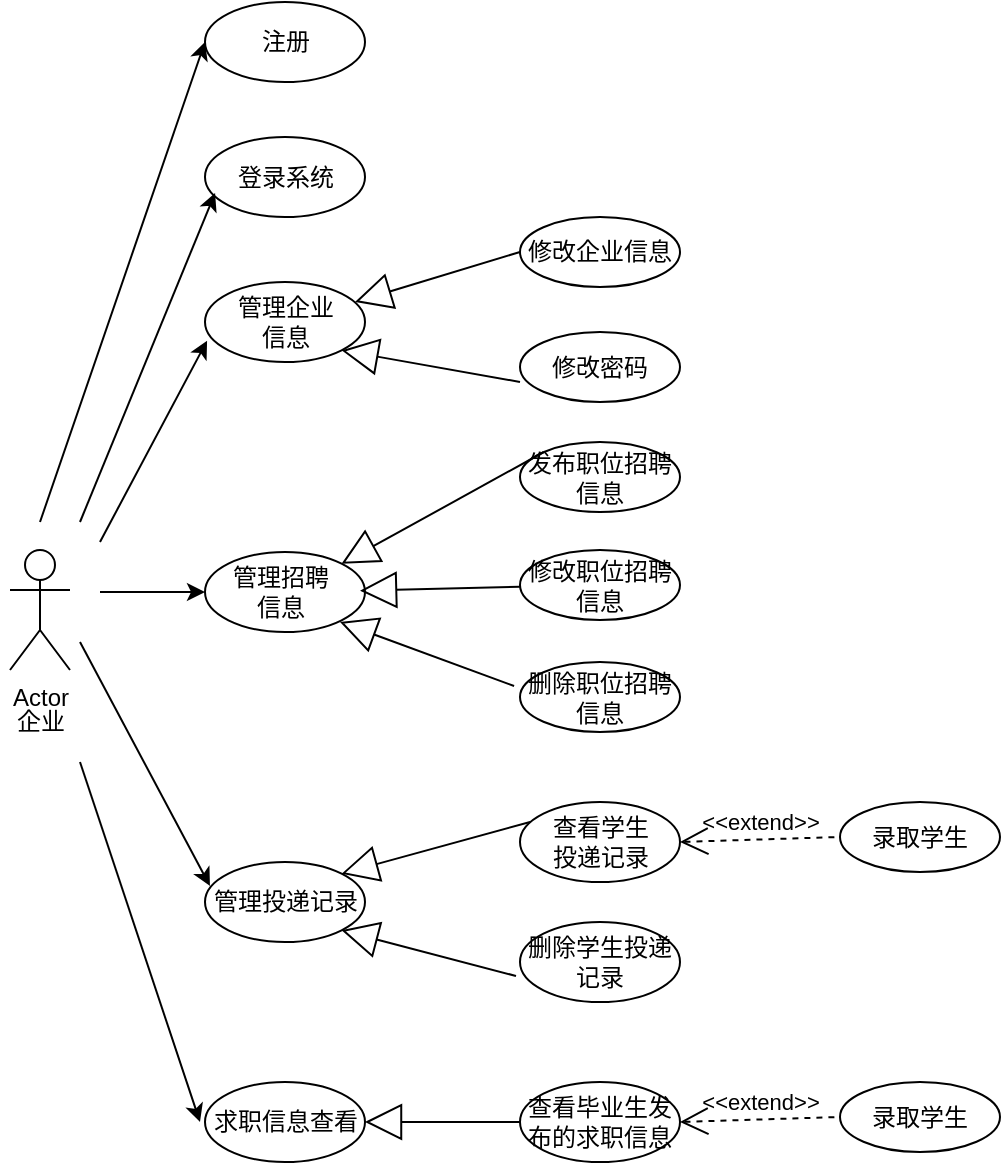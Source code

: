 <mxfile version="12.9.9" type="github"><diagram id="dtnxccVr6JzDpU-tXhTu" name="第 1 页"><mxGraphModel dx="896" dy="608" grid="1" gridSize="10" guides="1" tooltips="1" connect="1" arrows="1" fold="1" page="1" pageScale="1" pageWidth="827" pageHeight="1169" math="0" shadow="0"><root><mxCell id="0"/><mxCell id="1" parent="0"/><mxCell id="X6HEIAm4_Q4FohaTjvNK-45" value="Actor" style="shape=umlActor;verticalLabelPosition=bottom;labelBackgroundColor=#ffffff;verticalAlign=top;html=1;outlineConnect=0;" vertex="1" parent="1"><mxGeometry x="45" y="564" width="30" height="60" as="geometry"/></mxCell><mxCell id="X6HEIAm4_Q4FohaTjvNK-46" value="企业" style="text;html=1;resizable=0;autosize=1;align=center;verticalAlign=middle;points=[];fillColor=none;strokeColor=none;rounded=0;" vertex="1" parent="1"><mxGeometry x="40" y="640" width="40" height="20" as="geometry"/></mxCell><mxCell id="X6HEIAm4_Q4FohaTjvNK-47" value="" style="ellipse;whiteSpace=wrap;html=1;" vertex="1" parent="1"><mxGeometry x="142.5" y="357.5" width="80" height="40" as="geometry"/></mxCell><mxCell id="X6HEIAm4_Q4FohaTjvNK-48" value="" style="ellipse;whiteSpace=wrap;html=1;" vertex="1" parent="1"><mxGeometry x="142.5" y="430" width="80" height="40" as="geometry"/></mxCell><mxCell id="X6HEIAm4_Q4FohaTjvNK-49" value="" style="ellipse;whiteSpace=wrap;html=1;" vertex="1" parent="1"><mxGeometry x="142.5" y="565" width="80" height="40" as="geometry"/></mxCell><mxCell id="X6HEIAm4_Q4FohaTjvNK-51" value="登录系统" style="text;html=1;strokeColor=none;fillColor=none;align=center;verticalAlign=middle;whiteSpace=wrap;rounded=0;" vertex="1" parent="1"><mxGeometry x="157.5" y="367.5" width="50" height="20" as="geometry"/></mxCell><mxCell id="X6HEIAm4_Q4FohaTjvNK-53" value="" style="ellipse;whiteSpace=wrap;html=1;" vertex="1" parent="1"><mxGeometry x="300" y="690" width="80" height="40" as="geometry"/></mxCell><mxCell id="X6HEIAm4_Q4FohaTjvNK-54" value="管理企业信息" style="text;html=1;strokeColor=none;fillColor=none;align=center;verticalAlign=middle;whiteSpace=wrap;rounded=0;" vertex="1" parent="1"><mxGeometry x="152.5" y="440" width="60" height="20" as="geometry"/></mxCell><mxCell id="X6HEIAm4_Q4FohaTjvNK-55" value="" style="endArrow=classic;html=1;entryX=0.013;entryY=0.733;entryDx=0;entryDy=0;entryPerimeter=0;" edge="1" parent="1" target="X6HEIAm4_Q4FohaTjvNK-48"><mxGeometry width="50" height="50" relative="1" as="geometry"><mxPoint x="90" y="560" as="sourcePoint"/><mxPoint x="130" y="540" as="targetPoint"/></mxGeometry></mxCell><mxCell id="X6HEIAm4_Q4FohaTjvNK-56" value="管理招聘信息" style="text;html=1;strokeColor=none;fillColor=none;align=center;verticalAlign=middle;whiteSpace=wrap;rounded=0;" vertex="1" parent="1"><mxGeometry x="152.5" y="575" width="55" height="20" as="geometry"/></mxCell><mxCell id="X6HEIAm4_Q4FohaTjvNK-57" value="" style="endArrow=classic;html=1;" edge="1" parent="1" target="X6HEIAm4_Q4FohaTjvNK-49"><mxGeometry width="50" height="50" relative="1" as="geometry"><mxPoint x="90" y="585" as="sourcePoint"/><mxPoint x="140" y="560" as="targetPoint"/></mxGeometry></mxCell><mxCell id="X6HEIAm4_Q4FohaTjvNK-58" style="edgeStyle=orthogonalEdgeStyle;rounded=0;orthogonalLoop=1;jettySize=auto;html=1;exitX=0.5;exitY=1;exitDx=0;exitDy=0;" edge="1" parent="1" source="X6HEIAm4_Q4FohaTjvNK-53" target="X6HEIAm4_Q4FohaTjvNK-53"><mxGeometry relative="1" as="geometry"/></mxCell><mxCell id="X6HEIAm4_Q4FohaTjvNK-60" value="" style="endArrow=classic;html=1;entryX=0.031;entryY=0.3;entryDx=0;entryDy=0;entryPerimeter=0;" edge="1" parent="1" target="X6HEIAm4_Q4FohaTjvNK-52"><mxGeometry width="50" height="50" relative="1" as="geometry"><mxPoint x="80" y="610" as="sourcePoint"/><mxPoint x="130" y="610" as="targetPoint"/></mxGeometry></mxCell><mxCell id="X6HEIAm4_Q4FohaTjvNK-61" value="查看学生投递记录" style="text;html=1;strokeColor=none;fillColor=none;align=center;verticalAlign=middle;whiteSpace=wrap;rounded=0;" vertex="1" parent="1"><mxGeometry x="312.5" y="700" width="55" height="20" as="geometry"/></mxCell><mxCell id="X6HEIAm4_Q4FohaTjvNK-63" value="&lt;span&gt;删除学生投递记录&lt;/span&gt;" style="ellipse;whiteSpace=wrap;html=1;" vertex="1" parent="1"><mxGeometry x="300" y="750" width="80" height="40" as="geometry"/></mxCell><mxCell id="X6HEIAm4_Q4FohaTjvNK-64" value="" style="endArrow=classic;html=1;entryX=0.063;entryY=0.7;entryDx=0;entryDy=0;entryPerimeter=0;" edge="1" parent="1" target="X6HEIAm4_Q4FohaTjvNK-47"><mxGeometry width="50" height="50" relative="1" as="geometry"><mxPoint x="80" y="550" as="sourcePoint"/><mxPoint x="140" y="440" as="targetPoint"/></mxGeometry></mxCell><mxCell id="X6HEIAm4_Q4FohaTjvNK-67" value="修改企业信息" style="ellipse;whiteSpace=wrap;html=1;" vertex="1" parent="1"><mxGeometry x="300" y="397.5" width="80" height="35" as="geometry"/></mxCell><mxCell id="X6HEIAm4_Q4FohaTjvNK-68" value="修改密码" style="ellipse;whiteSpace=wrap;html=1;" vertex="1" parent="1"><mxGeometry x="300" y="455" width="80" height="35" as="geometry"/></mxCell><mxCell id="X6HEIAm4_Q4FohaTjvNK-69" value="" style="endArrow=block;endSize=16;endFill=0;html=1;entryX=1;entryY=1;entryDx=0;entryDy=0;exitX=0;exitY=0.714;exitDx=0;exitDy=0;exitPerimeter=0;" edge="1" parent="1" source="X6HEIAm4_Q4FohaTjvNK-68" target="X6HEIAm4_Q4FohaTjvNK-48"><mxGeometry width="160" relative="1" as="geometry"><mxPoint x="310" y="472.5" as="sourcePoint"/><mxPoint x="220" y="462.5" as="targetPoint"/></mxGeometry></mxCell><mxCell id="X6HEIAm4_Q4FohaTjvNK-70" value="" style="endArrow=block;endSize=16;endFill=0;html=1;exitX=0;exitY=0.5;exitDx=0;exitDy=0;entryX=0.938;entryY=0.25;entryDx=0;entryDy=0;entryPerimeter=0;" edge="1" parent="1" source="X6HEIAm4_Q4FohaTjvNK-67" target="X6HEIAm4_Q4FohaTjvNK-48"><mxGeometry width="160" relative="1" as="geometry"><mxPoint x="320" y="510" as="sourcePoint"/><mxPoint x="230" y="470" as="targetPoint"/></mxGeometry></mxCell><mxCell id="X6HEIAm4_Q4FohaTjvNK-71" value="注册" style="ellipse;whiteSpace=wrap;html=1;" vertex="1" parent="1"><mxGeometry x="142.5" y="290" width="80" height="40" as="geometry"/></mxCell><mxCell id="X6HEIAm4_Q4FohaTjvNK-72" value="" style="endArrow=classic;html=1;entryX=0;entryY=0.5;entryDx=0;entryDy=0;" edge="1" parent="1" target="X6HEIAm4_Q4FohaTjvNK-71"><mxGeometry width="50" height="50" relative="1" as="geometry"><mxPoint x="60" y="550" as="sourcePoint"/><mxPoint x="143" y="360" as="targetPoint"/></mxGeometry></mxCell><mxCell id="X6HEIAm4_Q4FohaTjvNK-73" value="&lt;font style=&quot;font-size: 12px&quot;&gt;发布职位招聘信息&lt;/font&gt;" style="ellipse;whiteSpace=wrap;html=1;" vertex="1" parent="1"><mxGeometry x="300" y="510" width="80" height="35" as="geometry"/></mxCell><mxCell id="X6HEIAm4_Q4FohaTjvNK-74" value="&lt;font style=&quot;font-size: 12px&quot;&gt;修改职位招聘信息&lt;/font&gt;" style="ellipse;whiteSpace=wrap;html=1;" vertex="1" parent="1"><mxGeometry x="300" y="564" width="80" height="35" as="geometry"/></mxCell><mxCell id="X6HEIAm4_Q4FohaTjvNK-75" value="&lt;span&gt;&lt;font style=&quot;font-size: 12px&quot;&gt;删除职位招聘信息&lt;/font&gt;&lt;/span&gt;" style="ellipse;whiteSpace=wrap;html=1;" vertex="1" parent="1"><mxGeometry x="300" y="620" width="80" height="35" as="geometry"/></mxCell><mxCell id="X6HEIAm4_Q4FohaTjvNK-83" value="" style="endArrow=block;endSize=16;endFill=0;html=1;exitX=0;exitY=0;exitDx=0;exitDy=0;entryX=1;entryY=0;entryDx=0;entryDy=0;" edge="1" parent="1" source="X6HEIAm4_Q4FohaTjvNK-73" target="X6HEIAm4_Q4FohaTjvNK-49"><mxGeometry width="160" relative="1" as="geometry"><mxPoint x="310" y="489.99" as="sourcePoint"/><mxPoint x="220.784" y="474.142" as="targetPoint"/></mxGeometry></mxCell><mxCell id="X6HEIAm4_Q4FohaTjvNK-84" value="" style="endArrow=block;endSize=16;endFill=0;html=1;entryX=0.969;entryY=0.484;entryDx=0;entryDy=0;entryPerimeter=0;" edge="1" parent="1" source="X6HEIAm4_Q4FohaTjvNK-74" target="X6HEIAm4_Q4FohaTjvNK-49"><mxGeometry width="160" relative="1" as="geometry"><mxPoint x="321.309" y="525.306" as="sourcePoint"/><mxPoint x="230" y="590" as="targetPoint"/></mxGeometry></mxCell><mxCell id="X6HEIAm4_Q4FohaTjvNK-85" value="" style="endArrow=block;endSize=16;endFill=0;html=1;entryX=0.844;entryY=0.875;entryDx=0;entryDy=0;exitX=-0.037;exitY=0.343;exitDx=0;exitDy=0;exitPerimeter=0;entryPerimeter=0;" edge="1" parent="1" source="X6HEIAm4_Q4FohaTjvNK-75" target="X6HEIAm4_Q4FohaTjvNK-49"><mxGeometry width="160" relative="1" as="geometry"><mxPoint x="310.029" y="592.172" as="sourcePoint"/><mxPoint x="230.02" y="594.36" as="targetPoint"/></mxGeometry></mxCell><mxCell id="X6HEIAm4_Q4FohaTjvNK-52" value="管理投递记录" style="ellipse;whiteSpace=wrap;html=1;" vertex="1" parent="1"><mxGeometry x="142.5" y="720" width="80" height="40" as="geometry"/></mxCell><mxCell id="X6HEIAm4_Q4FohaTjvNK-90" value="" style="endArrow=block;endSize=16;endFill=0;html=1;entryX=1;entryY=0;entryDx=0;entryDy=0;exitX=0.063;exitY=0.25;exitDx=0;exitDy=0;exitPerimeter=0;" edge="1" parent="1" source="X6HEIAm4_Q4FohaTjvNK-53" target="X6HEIAm4_Q4FohaTjvNK-52"><mxGeometry width="160" relative="1" as="geometry"><mxPoint x="313" y="690" as="sourcePoint"/><mxPoint x="212.504" y="745.548" as="targetPoint"/></mxGeometry></mxCell><mxCell id="X6HEIAm4_Q4FohaTjvNK-91" value="" style="endArrow=block;endSize=16;endFill=0;html=1;entryX=1;entryY=1;entryDx=0;entryDy=0;" edge="1" parent="1" target="X6HEIAm4_Q4FohaTjvNK-52"><mxGeometry width="160" relative="1" as="geometry"><mxPoint x="298" y="777" as="sourcePoint"/><mxPoint x="225.48" y="750" as="targetPoint"/></mxGeometry></mxCell><mxCell id="X6HEIAm4_Q4FohaTjvNK-92" value="&lt;span&gt;&lt;font style=&quot;font-size: 12px&quot;&gt;求职信息查看&lt;/font&gt;&lt;/span&gt;" style="ellipse;whiteSpace=wrap;html=1;" vertex="1" parent="1"><mxGeometry x="142.5" y="830" width="80" height="40" as="geometry"/></mxCell><mxCell id="X6HEIAm4_Q4FohaTjvNK-93" value="" style="endArrow=classic;html=1;" edge="1" parent="1"><mxGeometry width="50" height="50" relative="1" as="geometry"><mxPoint x="80" y="670" as="sourcePoint"/><mxPoint x="140" y="850" as="targetPoint"/></mxGeometry></mxCell><mxCell id="X6HEIAm4_Q4FohaTjvNK-94" value="&lt;span&gt;&lt;font style=&quot;font-size: 12px&quot;&gt;查看毕业生发布的求职信息&lt;/font&gt;&lt;/span&gt;" style="ellipse;whiteSpace=wrap;html=1;" vertex="1" parent="1"><mxGeometry x="300" y="830" width="80" height="40" as="geometry"/></mxCell><mxCell id="X6HEIAm4_Q4FohaTjvNK-95" value="" style="endArrow=block;endSize=16;endFill=0;html=1;entryX=1;entryY=0.5;entryDx=0;entryDy=0;" edge="1" parent="1" target="X6HEIAm4_Q4FohaTjvNK-92"><mxGeometry width="160" relative="1" as="geometry"><mxPoint x="300" y="850" as="sourcePoint"/><mxPoint x="212.504" y="830.002" as="targetPoint"/></mxGeometry></mxCell><mxCell id="X6HEIAm4_Q4FohaTjvNK-96" value="&amp;lt;&amp;lt;extend&amp;gt;&amp;gt;" style="edgeStyle=none;html=1;startArrow=open;endArrow=none;startSize=12;verticalAlign=bottom;dashed=1;labelBackgroundColor=none;exitX=1;exitY=0.5;exitDx=0;exitDy=0;entryX=0;entryY=0.5;entryDx=0;entryDy=0;" edge="1" parent="1" source="X6HEIAm4_Q4FohaTjvNK-53" target="X6HEIAm4_Q4FohaTjvNK-97"><mxGeometry width="160" relative="1" as="geometry"><mxPoint x="390" y="709.5" as="sourcePoint"/><mxPoint x="460" y="709.5" as="targetPoint"/></mxGeometry></mxCell><mxCell id="X6HEIAm4_Q4FohaTjvNK-97" value="录取学生" style="ellipse;whiteSpace=wrap;html=1;" vertex="1" parent="1"><mxGeometry x="460" y="690" width="80" height="35" as="geometry"/></mxCell><mxCell id="X6HEIAm4_Q4FohaTjvNK-98" value="录取学生" style="ellipse;whiteSpace=wrap;html=1;" vertex="1" parent="1"><mxGeometry x="460" y="830" width="80" height="35" as="geometry"/></mxCell><mxCell id="X6HEIAm4_Q4FohaTjvNK-99" value="&amp;lt;&amp;lt;extend&amp;gt;&amp;gt;" style="edgeStyle=none;html=1;startArrow=open;endArrow=none;startSize=12;verticalAlign=bottom;dashed=1;labelBackgroundColor=none;exitX=1;exitY=0.5;exitDx=0;exitDy=0;entryX=0;entryY=0.5;entryDx=0;entryDy=0;" edge="1" parent="1" source="X6HEIAm4_Q4FohaTjvNK-94" target="X6HEIAm4_Q4FohaTjvNK-98"><mxGeometry width="160" relative="1" as="geometry"><mxPoint x="380" y="851.25" as="sourcePoint"/><mxPoint x="450" y="849" as="targetPoint"/></mxGeometry></mxCell></root></mxGraphModel></diagram></mxfile>